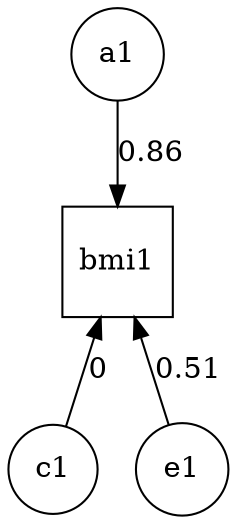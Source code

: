 digraph G {
	splines = "FALSE";
	# Latents
	a1 [shape = circle];
	c1 [shape = circle];
	e1 [shape = circle];

	# Manifests
	bmi1 [shape = square];
a1 -> bmi1 [label = "0.86"];
c1 -> bmi1 [label = "0"];
e1 -> bmi1 [label = "0.51"];
	{rank = same;  bmi1 };
	{rank = min;  a1 };
	{rank = max;  c1; e1 };

}